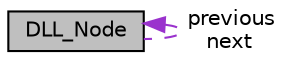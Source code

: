 digraph "DLL_Node"
{
 // LATEX_PDF_SIZE
  edge [fontname="Helvetica",fontsize="10",labelfontname="Helvetica",labelfontsize="10"];
  node [fontname="Helvetica",fontsize="10",shape=record];
  Node1 [label="DLL_Node",height=0.2,width=0.4,color="black", fillcolor="grey75", style="filled", fontcolor="black",tooltip="Estrutura de um nó da DLL."];
  Node1 -> Node1 [dir="back",color="darkorchid3",fontsize="10",style="dashed",label=" previous\nnext" ];
}
